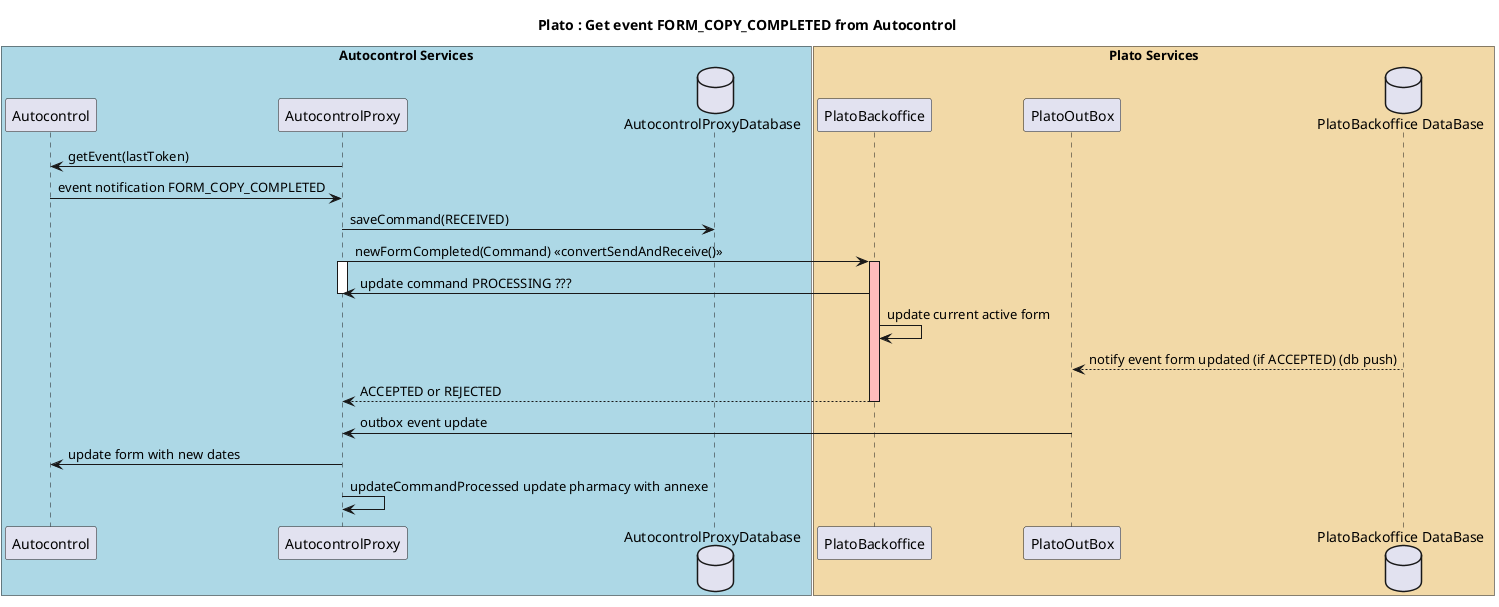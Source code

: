 @startuml
title Plato : Get event FORM_COPY_COMPLETED from Autocontrol

box "Autocontrol Services" #LightBlue
participant Autocontrol
participant AutocontrolProxy
database AutocontrolProxyDatabase
end box

box "Plato Services" #f2d9a7
participant PlatoBackoffice
participant PlatoOutBox
database "PlatoBackoffice DataBase"
end box
Autocontrol <- AutocontrolProxy: getEvent(lastToken)
Autocontrol -> AutocontrolProxy: event notification FORM_COPY_COMPLETED
AutocontrolProxy -> AutocontrolProxyDatabase: saveCommand(RECEIVED)


AutocontrolProxy -> PlatoBackoffice: newFormCompleted(Command) <<convertSendAndReceive()>>
activate AutocontrolProxy
    activate PlatoBackoffice #FFBBBB
    PlatoBackoffice -> AutocontrolProxy: update command PROCESSING ???

deactivate AutocontrolProxy

    PlatoBackoffice -> PlatoBackoffice: update current active form
    PlatoOutBox <-- "PlatoBackoffice DataBase" : notify event form updated (if ACCEPTED) (db push)
    return ACCEPTED or REJECTED
    deactivate PlatoBackoffice

PlatoOutBox -> AutocontrolProxy: outbox event update

AutocontrolProxy -> Autocontrol: update form with new dates

AutocontrolProxy -> AutocontrolProxy : updateCommandProcessed update pharmacy with annexe


@enduml
